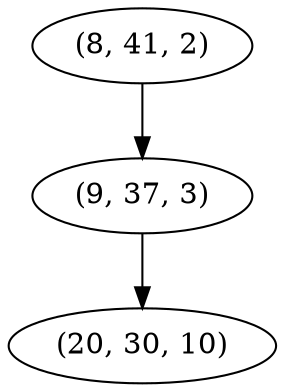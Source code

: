 digraph tree {
    "(8, 41, 2)";
    "(9, 37, 3)";
    "(20, 30, 10)";
    "(8, 41, 2)" -> "(9, 37, 3)";
    "(9, 37, 3)" -> "(20, 30, 10)";
}
